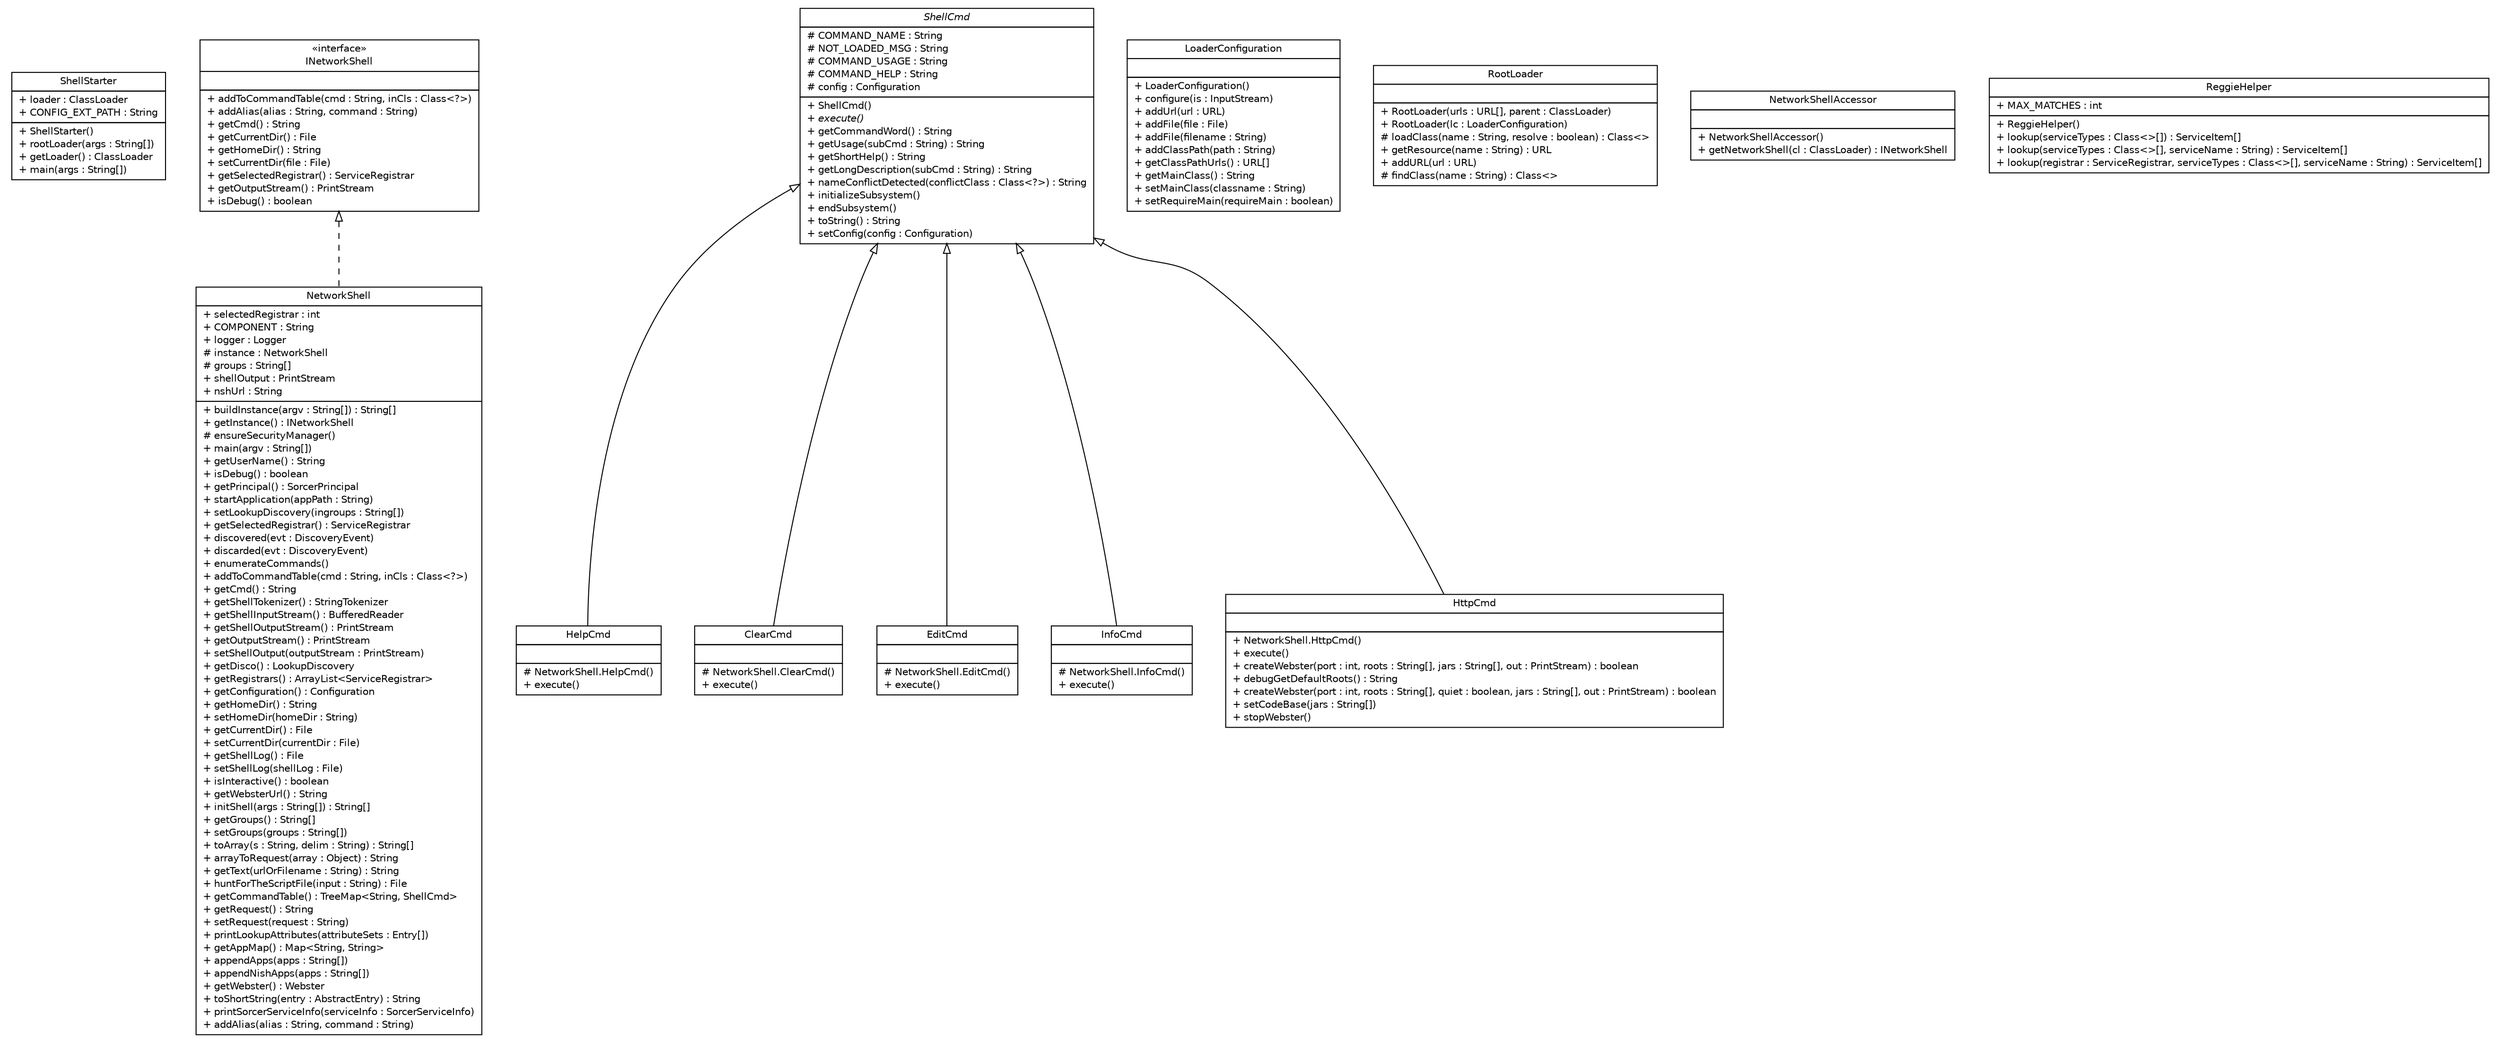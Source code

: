 #!/usr/local/bin/dot
#
# Class diagram 
# Generated by UMLGraph version R5_6 (http://www.umlgraph.org/)
#

digraph G {
	edge [fontname="Helvetica",fontsize=10,labelfontname="Helvetica",labelfontsize=10];
	node [fontname="Helvetica",fontsize=10,shape=plaintext];
	nodesep=0.25;
	ranksep=0.5;
	// sorcer.tools.shell.ShellStarter
	c12423 [label=<<table title="sorcer.tools.shell.ShellStarter" border="0" cellborder="1" cellspacing="0" cellpadding="2" port="p" href="./ShellStarter.html">
		<tr><td><table border="0" cellspacing="0" cellpadding="1">
<tr><td align="center" balign="center"> ShellStarter </td></tr>
		</table></td></tr>
		<tr><td><table border="0" cellspacing="0" cellpadding="1">
<tr><td align="left" balign="left"> + loader : ClassLoader </td></tr>
<tr><td align="left" balign="left"> + CONFIG_EXT_PATH : String </td></tr>
		</table></td></tr>
		<tr><td><table border="0" cellspacing="0" cellpadding="1">
<tr><td align="left" balign="left"> + ShellStarter() </td></tr>
<tr><td align="left" balign="left"> + rootLoader(args : String[]) </td></tr>
<tr><td align="left" balign="left"> + getLoader() : ClassLoader </td></tr>
<tr><td align="left" balign="left"> + main(args : String[]) </td></tr>
		</table></td></tr>
		</table>>, URL="./ShellStarter.html", fontname="Helvetica", fontcolor="black", fontsize=10.0];
	// sorcer.tools.shell.NetworkShell
	c12424 [label=<<table title="sorcer.tools.shell.NetworkShell" border="0" cellborder="1" cellspacing="0" cellpadding="2" port="p" href="./NetworkShell.html">
		<tr><td><table border="0" cellspacing="0" cellpadding="1">
<tr><td align="center" balign="center"> NetworkShell </td></tr>
		</table></td></tr>
		<tr><td><table border="0" cellspacing="0" cellpadding="1">
<tr><td align="left" balign="left"> + selectedRegistrar : int </td></tr>
<tr><td align="left" balign="left"> + COMPONENT : String </td></tr>
<tr><td align="left" balign="left"> + logger : Logger </td></tr>
<tr><td align="left" balign="left"> # instance : NetworkShell </td></tr>
<tr><td align="left" balign="left"> # groups : String[] </td></tr>
<tr><td align="left" balign="left"> + shellOutput : PrintStream </td></tr>
<tr><td align="left" balign="left"> + nshUrl : String </td></tr>
		</table></td></tr>
		<tr><td><table border="0" cellspacing="0" cellpadding="1">
<tr><td align="left" balign="left"> + buildInstance(argv : String[]) : String[] </td></tr>
<tr><td align="left" balign="left"> + getInstance() : INetworkShell </td></tr>
<tr><td align="left" balign="left"> # ensureSecurityManager() </td></tr>
<tr><td align="left" balign="left"> + main(argv : String[]) </td></tr>
<tr><td align="left" balign="left"> + getUserName() : String </td></tr>
<tr><td align="left" balign="left"> + isDebug() : boolean </td></tr>
<tr><td align="left" balign="left"> + getPrincipal() : SorcerPrincipal </td></tr>
<tr><td align="left" balign="left"> + startApplication(appPath : String) </td></tr>
<tr><td align="left" balign="left"> + setLookupDiscovery(ingroups : String[]) </td></tr>
<tr><td align="left" balign="left"> + getSelectedRegistrar() : ServiceRegistrar </td></tr>
<tr><td align="left" balign="left"> + discovered(evt : DiscoveryEvent) </td></tr>
<tr><td align="left" balign="left"> + discarded(evt : DiscoveryEvent) </td></tr>
<tr><td align="left" balign="left"> + enumerateCommands() </td></tr>
<tr><td align="left" balign="left"> + addToCommandTable(cmd : String, inCls : Class&lt;?&gt;) </td></tr>
<tr><td align="left" balign="left"> + getCmd() : String </td></tr>
<tr><td align="left" balign="left"> + getShellTokenizer() : StringTokenizer </td></tr>
<tr><td align="left" balign="left"> + getShellInputStream() : BufferedReader </td></tr>
<tr><td align="left" balign="left"> + getShellOutputStream() : PrintStream </td></tr>
<tr><td align="left" balign="left"> + getOutputStream() : PrintStream </td></tr>
<tr><td align="left" balign="left"> + setShellOutput(outputStream : PrintStream) </td></tr>
<tr><td align="left" balign="left"> + getDisco() : LookupDiscovery </td></tr>
<tr><td align="left" balign="left"> + getRegistrars() : ArrayList&lt;ServiceRegistrar&gt; </td></tr>
<tr><td align="left" balign="left"> + getConfiguration() : Configuration </td></tr>
<tr><td align="left" balign="left"> + getHomeDir() : String </td></tr>
<tr><td align="left" balign="left"> + setHomeDir(homeDir : String) </td></tr>
<tr><td align="left" balign="left"> + getCurrentDir() : File </td></tr>
<tr><td align="left" balign="left"> + setCurrentDir(currentDir : File) </td></tr>
<tr><td align="left" balign="left"> + getShellLog() : File </td></tr>
<tr><td align="left" balign="left"> + setShellLog(shellLog : File) </td></tr>
<tr><td align="left" balign="left"> + isInteractive() : boolean </td></tr>
<tr><td align="left" balign="left"> + getWebsterUrl() : String </td></tr>
<tr><td align="left" balign="left"> + initShell(args : String[]) : String[] </td></tr>
<tr><td align="left" balign="left"> + getGroups() : String[] </td></tr>
<tr><td align="left" balign="left"> + setGroups(groups : String[]) </td></tr>
<tr><td align="left" balign="left"> + toArray(s : String, delim : String) : String[] </td></tr>
<tr><td align="left" balign="left"> + arrayToRequest(array : Object) : String </td></tr>
<tr><td align="left" balign="left"> + getText(urlOrFilename : String) : String </td></tr>
<tr><td align="left" balign="left"> + huntForTheScriptFile(input : String) : File </td></tr>
<tr><td align="left" balign="left"> + getCommandTable() : TreeMap&lt;String, ShellCmd&gt; </td></tr>
<tr><td align="left" balign="left"> + getRequest() : String </td></tr>
<tr><td align="left" balign="left"> + setRequest(request : String) </td></tr>
<tr><td align="left" balign="left"> + printLookupAttributes(attributeSets : Entry[]) </td></tr>
<tr><td align="left" balign="left"> + getAppMap() : Map&lt;String, String&gt; </td></tr>
<tr><td align="left" balign="left"> + appendApps(apps : String[]) </td></tr>
<tr><td align="left" balign="left"> + appendNishApps(apps : String[]) </td></tr>
<tr><td align="left" balign="left"> + getWebster() : Webster </td></tr>
<tr><td align="left" balign="left"> + toShortString(entry : AbstractEntry) : String </td></tr>
<tr><td align="left" balign="left"> + printSorcerServiceInfo(serviceInfo : SorcerServiceInfo) </td></tr>
<tr><td align="left" balign="left"> + addAlias(alias : String, command : String) </td></tr>
		</table></td></tr>
		</table>>, URL="./NetworkShell.html", fontname="Helvetica", fontcolor="black", fontsize=10.0];
	// sorcer.tools.shell.NetworkShell.HelpCmd
	c12425 [label=<<table title="sorcer.tools.shell.NetworkShell.HelpCmd" border="0" cellborder="1" cellspacing="0" cellpadding="2" port="p" href="./NetworkShell.HelpCmd.html">
		<tr><td><table border="0" cellspacing="0" cellpadding="1">
<tr><td align="center" balign="center"> HelpCmd </td></tr>
		</table></td></tr>
		<tr><td><table border="0" cellspacing="0" cellpadding="1">
<tr><td align="left" balign="left">  </td></tr>
		</table></td></tr>
		<tr><td><table border="0" cellspacing="0" cellpadding="1">
<tr><td align="left" balign="left"> # NetworkShell.HelpCmd() </td></tr>
<tr><td align="left" balign="left"> + execute() </td></tr>
		</table></td></tr>
		</table>>, URL="./NetworkShell.HelpCmd.html", fontname="Helvetica", fontcolor="black", fontsize=10.0];
	// sorcer.tools.shell.NetworkShell.ClearCmd
	c12426 [label=<<table title="sorcer.tools.shell.NetworkShell.ClearCmd" border="0" cellborder="1" cellspacing="0" cellpadding="2" port="p" href="./NetworkShell.ClearCmd.html">
		<tr><td><table border="0" cellspacing="0" cellpadding="1">
<tr><td align="center" balign="center"> ClearCmd </td></tr>
		</table></td></tr>
		<tr><td><table border="0" cellspacing="0" cellpadding="1">
<tr><td align="left" balign="left">  </td></tr>
		</table></td></tr>
		<tr><td><table border="0" cellspacing="0" cellpadding="1">
<tr><td align="left" balign="left"> # NetworkShell.ClearCmd() </td></tr>
<tr><td align="left" balign="left"> + execute() </td></tr>
		</table></td></tr>
		</table>>, URL="./NetworkShell.ClearCmd.html", fontname="Helvetica", fontcolor="black", fontsize=10.0];
	// sorcer.tools.shell.NetworkShell.EditCmd
	c12427 [label=<<table title="sorcer.tools.shell.NetworkShell.EditCmd" border="0" cellborder="1" cellspacing="0" cellpadding="2" port="p" href="./NetworkShell.EditCmd.html">
		<tr><td><table border="0" cellspacing="0" cellpadding="1">
<tr><td align="center" balign="center"> EditCmd </td></tr>
		</table></td></tr>
		<tr><td><table border="0" cellspacing="0" cellpadding="1">
<tr><td align="left" balign="left">  </td></tr>
		</table></td></tr>
		<tr><td><table border="0" cellspacing="0" cellpadding="1">
<tr><td align="left" balign="left"> # NetworkShell.EditCmd() </td></tr>
<tr><td align="left" balign="left"> + execute() </td></tr>
		</table></td></tr>
		</table>>, URL="./NetworkShell.EditCmd.html", fontname="Helvetica", fontcolor="black", fontsize=10.0];
	// sorcer.tools.shell.NetworkShell.InfoCmd
	c12428 [label=<<table title="sorcer.tools.shell.NetworkShell.InfoCmd" border="0" cellborder="1" cellspacing="0" cellpadding="2" port="p" href="./NetworkShell.InfoCmd.html">
		<tr><td><table border="0" cellspacing="0" cellpadding="1">
<tr><td align="center" balign="center"> InfoCmd </td></tr>
		</table></td></tr>
		<tr><td><table border="0" cellspacing="0" cellpadding="1">
<tr><td align="left" balign="left">  </td></tr>
		</table></td></tr>
		<tr><td><table border="0" cellspacing="0" cellpadding="1">
<tr><td align="left" balign="left"> # NetworkShell.InfoCmd() </td></tr>
<tr><td align="left" balign="left"> + execute() </td></tr>
		</table></td></tr>
		</table>>, URL="./NetworkShell.InfoCmd.html", fontname="Helvetica", fontcolor="black", fontsize=10.0];
	// sorcer.tools.shell.NetworkShell.HttpCmd
	c12429 [label=<<table title="sorcer.tools.shell.NetworkShell.HttpCmd" border="0" cellborder="1" cellspacing="0" cellpadding="2" port="p" href="./NetworkShell.HttpCmd.html">
		<tr><td><table border="0" cellspacing="0" cellpadding="1">
<tr><td align="center" balign="center"> HttpCmd </td></tr>
		</table></td></tr>
		<tr><td><table border="0" cellspacing="0" cellpadding="1">
<tr><td align="left" balign="left">  </td></tr>
		</table></td></tr>
		<tr><td><table border="0" cellspacing="0" cellpadding="1">
<tr><td align="left" balign="left"> + NetworkShell.HttpCmd() </td></tr>
<tr><td align="left" balign="left"> + execute() </td></tr>
<tr><td align="left" balign="left"> + createWebster(port : int, roots : String[], jars : String[], out : PrintStream) : boolean </td></tr>
<tr><td align="left" balign="left"> + debugGetDefaultRoots() : String </td></tr>
<tr><td align="left" balign="left"> + createWebster(port : int, roots : String[], quiet : boolean, jars : String[], out : PrintStream) : boolean </td></tr>
<tr><td align="left" balign="left"> + setCodeBase(jars : String[]) </td></tr>
<tr><td align="left" balign="left"> + stopWebster() </td></tr>
		</table></td></tr>
		</table>>, URL="./NetworkShell.HttpCmd.html", fontname="Helvetica", fontcolor="black", fontsize=10.0];
	// sorcer.tools.shell.LoaderConfiguration
	c12430 [label=<<table title="sorcer.tools.shell.LoaderConfiguration" border="0" cellborder="1" cellspacing="0" cellpadding="2" port="p" href="./LoaderConfiguration.html">
		<tr><td><table border="0" cellspacing="0" cellpadding="1">
<tr><td align="center" balign="center"> LoaderConfiguration </td></tr>
		</table></td></tr>
		<tr><td><table border="0" cellspacing="0" cellpadding="1">
<tr><td align="left" balign="left">  </td></tr>
		</table></td></tr>
		<tr><td><table border="0" cellspacing="0" cellpadding="1">
<tr><td align="left" balign="left"> + LoaderConfiguration() </td></tr>
<tr><td align="left" balign="left"> + configure(is : InputStream) </td></tr>
<tr><td align="left" balign="left"> + addUrl(url : URL) </td></tr>
<tr><td align="left" balign="left"> + addFile(file : File) </td></tr>
<tr><td align="left" balign="left"> + addFile(filename : String) </td></tr>
<tr><td align="left" balign="left"> + addClassPath(path : String) </td></tr>
<tr><td align="left" balign="left"> + getClassPathUrls() : URL[] </td></tr>
<tr><td align="left" balign="left"> + getMainClass() : String </td></tr>
<tr><td align="left" balign="left"> + setMainClass(classname : String) </td></tr>
<tr><td align="left" balign="left"> + setRequireMain(requireMain : boolean) </td></tr>
		</table></td></tr>
		</table>>, URL="./LoaderConfiguration.html", fontname="Helvetica", fontcolor="black", fontsize=10.0];
	// sorcer.tools.shell.RootLoader
	c12431 [label=<<table title="sorcer.tools.shell.RootLoader" border="0" cellborder="1" cellspacing="0" cellpadding="2" port="p" href="./RootLoader.html">
		<tr><td><table border="0" cellspacing="0" cellpadding="1">
<tr><td align="center" balign="center"> RootLoader </td></tr>
		</table></td></tr>
		<tr><td><table border="0" cellspacing="0" cellpadding="1">
<tr><td align="left" balign="left">  </td></tr>
		</table></td></tr>
		<tr><td><table border="0" cellspacing="0" cellpadding="1">
<tr><td align="left" balign="left"> + RootLoader(urls : URL[], parent : ClassLoader) </td></tr>
<tr><td align="left" balign="left"> + RootLoader(lc : LoaderConfiguration) </td></tr>
<tr><td align="left" balign="left"> # loadClass(name : String, resolve : boolean) : Class&lt;&gt; </td></tr>
<tr><td align="left" balign="left"> + getResource(name : String) : URL </td></tr>
<tr><td align="left" balign="left"> + addURL(url : URL) </td></tr>
<tr><td align="left" balign="left"> # findClass(name : String) : Class&lt;&gt; </td></tr>
		</table></td></tr>
		</table>>, URL="./RootLoader.html", fontname="Helvetica", fontcolor="black", fontsize=10.0];
	// sorcer.tools.shell.NetworkShellAccessor
	c12432 [label=<<table title="sorcer.tools.shell.NetworkShellAccessor" border="0" cellborder="1" cellspacing="0" cellpadding="2" port="p" href="./NetworkShellAccessor.html">
		<tr><td><table border="0" cellspacing="0" cellpadding="1">
<tr><td align="center" balign="center"> NetworkShellAccessor </td></tr>
		</table></td></tr>
		<tr><td><table border="0" cellspacing="0" cellpadding="1">
<tr><td align="left" balign="left">  </td></tr>
		</table></td></tr>
		<tr><td><table border="0" cellspacing="0" cellpadding="1">
<tr><td align="left" balign="left"> + NetworkShellAccessor() </td></tr>
<tr><td align="left" balign="left"> + getNetworkShell(cl : ClassLoader) : INetworkShell </td></tr>
		</table></td></tr>
		</table>>, URL="./NetworkShellAccessor.html", fontname="Helvetica", fontcolor="black", fontsize=10.0];
	// sorcer.tools.shell.INetworkShell
	c12433 [label=<<table title="sorcer.tools.shell.INetworkShell" border="0" cellborder="1" cellspacing="0" cellpadding="2" port="p" href="./INetworkShell.html">
		<tr><td><table border="0" cellspacing="0" cellpadding="1">
<tr><td align="center" balign="center"> &#171;interface&#187; </td></tr>
<tr><td align="center" balign="center"> INetworkShell </td></tr>
		</table></td></tr>
		<tr><td><table border="0" cellspacing="0" cellpadding="1">
<tr><td align="left" balign="left">  </td></tr>
		</table></td></tr>
		<tr><td><table border="0" cellspacing="0" cellpadding="1">
<tr><td align="left" balign="left"> + addToCommandTable(cmd : String, inCls : Class&lt;?&gt;) </td></tr>
<tr><td align="left" balign="left"> + addAlias(alias : String, command : String) </td></tr>
<tr><td align="left" balign="left"> + getCmd() : String </td></tr>
<tr><td align="left" balign="left"> + getCurrentDir() : File </td></tr>
<tr><td align="left" balign="left"> + getHomeDir() : String </td></tr>
<tr><td align="left" balign="left"> + setCurrentDir(file : File) </td></tr>
<tr><td align="left" balign="left"> + getSelectedRegistrar() : ServiceRegistrar </td></tr>
<tr><td align="left" balign="left"> + getOutputStream() : PrintStream </td></tr>
<tr><td align="left" balign="left"> + isDebug() : boolean </td></tr>
		</table></td></tr>
		</table>>, URL="./INetworkShell.html", fontname="Helvetica", fontcolor="black", fontsize=10.0];
	// sorcer.tools.shell.ReggieHelper
	c12434 [label=<<table title="sorcer.tools.shell.ReggieHelper" border="0" cellborder="1" cellspacing="0" cellpadding="2" port="p" href="./ReggieHelper.html">
		<tr><td><table border="0" cellspacing="0" cellpadding="1">
<tr><td align="center" balign="center"> ReggieHelper </td></tr>
		</table></td></tr>
		<tr><td><table border="0" cellspacing="0" cellpadding="1">
<tr><td align="left" balign="left"> + MAX_MATCHES : int </td></tr>
		</table></td></tr>
		<tr><td><table border="0" cellspacing="0" cellpadding="1">
<tr><td align="left" balign="left"> + ReggieHelper() </td></tr>
<tr><td align="left" balign="left"> + lookup(serviceTypes : Class&lt;&gt;[]) : ServiceItem[] </td></tr>
<tr><td align="left" balign="left"> + lookup(serviceTypes : Class&lt;&gt;[], serviceName : String) : ServiceItem[] </td></tr>
<tr><td align="left" balign="left"> + lookup(registrar : ServiceRegistrar, serviceTypes : Class&lt;&gt;[], serviceName : String) : ServiceItem[] </td></tr>
		</table></td></tr>
		</table>>, URL="./ReggieHelper.html", fontname="Helvetica", fontcolor="black", fontsize=10.0];
	// sorcer.tools.shell.ShellCmd
	c12435 [label=<<table title="sorcer.tools.shell.ShellCmd" border="0" cellborder="1" cellspacing="0" cellpadding="2" port="p" href="./ShellCmd.html">
		<tr><td><table border="0" cellspacing="0" cellpadding="1">
<tr><td align="center" balign="center"><font face="Helvetica-Oblique"> ShellCmd </font></td></tr>
		</table></td></tr>
		<tr><td><table border="0" cellspacing="0" cellpadding="1">
<tr><td align="left" balign="left"> # COMMAND_NAME : String </td></tr>
<tr><td align="left" balign="left"> # NOT_LOADED_MSG : String </td></tr>
<tr><td align="left" balign="left"> # COMMAND_USAGE : String </td></tr>
<tr><td align="left" balign="left"> # COMMAND_HELP : String </td></tr>
<tr><td align="left" balign="left"> # config : Configuration </td></tr>
		</table></td></tr>
		<tr><td><table border="0" cellspacing="0" cellpadding="1">
<tr><td align="left" balign="left"> + ShellCmd() </td></tr>
<tr><td align="left" balign="left"><font face="Helvetica-Oblique" point-size="10.0"> + execute() </font></td></tr>
<tr><td align="left" balign="left"> + getCommandWord() : String </td></tr>
<tr><td align="left" balign="left"> + getUsage(subCmd : String) : String </td></tr>
<tr><td align="left" balign="left"> + getShortHelp() : String </td></tr>
<tr><td align="left" balign="left"> + getLongDescription(subCmd : String) : String </td></tr>
<tr><td align="left" balign="left"> + nameConflictDetected(conflictClass : Class&lt;?&gt;) : String </td></tr>
<tr><td align="left" balign="left"> + initializeSubsystem() </td></tr>
<tr><td align="left" balign="left"> + endSubsystem() </td></tr>
<tr><td align="left" balign="left"> + toString() : String </td></tr>
<tr><td align="left" balign="left"> + setConfig(config : Configuration) </td></tr>
		</table></td></tr>
		</table>>, URL="./ShellCmd.html", fontname="Helvetica", fontcolor="black", fontsize=10.0];
	//sorcer.tools.shell.NetworkShell implements sorcer.tools.shell.INetworkShell
	c12433:p -> c12424:p [dir=back,arrowtail=empty,style=dashed];
	//sorcer.tools.shell.NetworkShell.HelpCmd extends sorcer.tools.shell.ShellCmd
	c12435:p -> c12425:p [dir=back,arrowtail=empty];
	//sorcer.tools.shell.NetworkShell.ClearCmd extends sorcer.tools.shell.ShellCmd
	c12435:p -> c12426:p [dir=back,arrowtail=empty];
	//sorcer.tools.shell.NetworkShell.EditCmd extends sorcer.tools.shell.ShellCmd
	c12435:p -> c12427:p [dir=back,arrowtail=empty];
	//sorcer.tools.shell.NetworkShell.InfoCmd extends sorcer.tools.shell.ShellCmd
	c12435:p -> c12428:p [dir=back,arrowtail=empty];
	//sorcer.tools.shell.NetworkShell.HttpCmd extends sorcer.tools.shell.ShellCmd
	c12435:p -> c12429:p [dir=back,arrowtail=empty];
}

